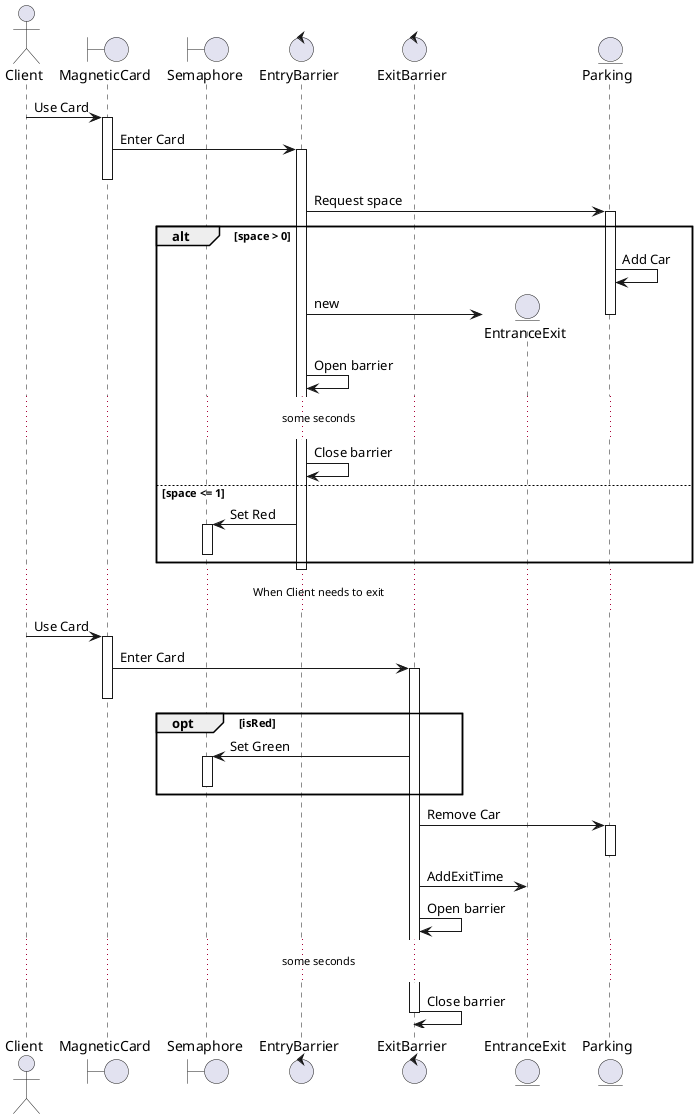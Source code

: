 @startuml

actor Client
boundary MagneticCard
boundary Semaphore
control EntryBarrier
control ExitBarrier
entity EntranceExit
entity Parking

Client -> MagneticCard ++:  Use Card
MagneticCard -> EntryBarrier ++: Enter Card
deactivate  MagneticCard
EntryBarrier -> Parking ++: Request space
alt space > 0
Parking -> Parking: Add Car
EntryBarrier -> EntranceExit **: new
deactivate Parking
EntryBarrier -> EntryBarrier : Open barrier
... some seconds ...
EntryBarrier -> EntryBarrier : Close barrier

else space <= 1
EntryBarrier -> Semaphore ++: Set Red
deactivate Semaphore
end
deactivate EntryBarrier
... When Client needs to exit ...
Client -> MagneticCard ++:  Use Card
MagneticCard -> ExitBarrier++: Enter Card
deactivate MagneticCard
opt isRed
ExitBarrier -> Semaphore ++: Set Green
deactivate Semaphore
end
ExitBarrier -> Parking ++: Remove Car
deactivate Parking
ExitBarrier -> EntranceExit: AddExitTime
ExitBarrier -> ExitBarrier : Open barrier
... some seconds ...
ExitBarrier -> ExitBarrier --: Close barrier




@enduml
